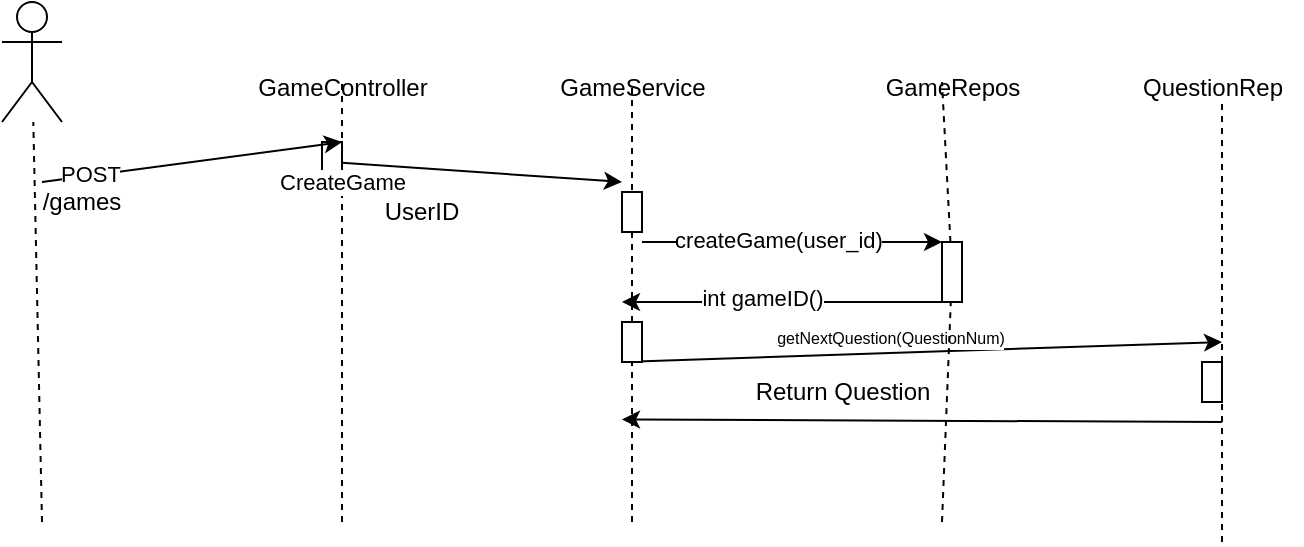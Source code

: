 <mxfile version="23.1.4" type="github">
  <diagram name="Page-1" id="13e1069c-82ec-6db2-03f1-153e76fe0fe0">
    <mxGraphModel dx="718" dy="423" grid="1" gridSize="10" guides="1" tooltips="1" connect="1" arrows="1" fold="1" page="1" pageScale="1" pageWidth="1100" pageHeight="850" background="none" math="0" shadow="0">
      <root>
        <mxCell id="0" />
        <mxCell id="1" parent="0" />
        <mxCell id="ofRMe7v-aQ1kN19TpjCG-16" value="" style="rounded=0;whiteSpace=wrap;html=1;" vertex="1" parent="1">
          <mxGeometry x="390" y="220" width="10" height="20" as="geometry" />
        </mxCell>
        <mxCell id="ofRMe7v-aQ1kN19TpjCG-1" value="" style="shape=umlActor;verticalLabelPosition=bottom;verticalAlign=top;html=1;outlineConnect=0;" vertex="1" parent="1">
          <mxGeometry x="230" y="150" width="30" height="60" as="geometry" />
        </mxCell>
        <mxCell id="ofRMe7v-aQ1kN19TpjCG-2" value="" style="endArrow=none;dashed=1;html=1;rounded=0;" edge="1" parent="1" target="ofRMe7v-aQ1kN19TpjCG-1">
          <mxGeometry width="50" height="50" relative="1" as="geometry">
            <mxPoint x="250" y="410" as="sourcePoint" />
            <mxPoint x="230" y="180" as="targetPoint" />
          </mxGeometry>
        </mxCell>
        <mxCell id="ofRMe7v-aQ1kN19TpjCG-3" value="" style="endArrow=classic;html=1;rounded=0;" edge="1" parent="1">
          <mxGeometry width="50" height="50" relative="1" as="geometry">
            <mxPoint x="250" y="240" as="sourcePoint" />
            <mxPoint x="400" y="220" as="targetPoint" />
          </mxGeometry>
        </mxCell>
        <mxCell id="ofRMe7v-aQ1kN19TpjCG-4" value="POST" style="edgeLabel;html=1;align=center;verticalAlign=middle;resizable=0;points=[];" vertex="1" connectable="0" parent="ofRMe7v-aQ1kN19TpjCG-3">
          <mxGeometry x="-0.677" y="1" relative="1" as="geometry">
            <mxPoint as="offset" />
          </mxGeometry>
        </mxCell>
        <mxCell id="ofRMe7v-aQ1kN19TpjCG-6" value="" style="endArrow=none;dashed=1;html=1;rounded=0;" edge="1" parent="1">
          <mxGeometry width="50" height="50" relative="1" as="geometry">
            <mxPoint x="400" y="410" as="sourcePoint" />
            <mxPoint x="400" y="190" as="targetPoint" />
          </mxGeometry>
        </mxCell>
        <mxCell id="ofRMe7v-aQ1kN19TpjCG-7" value="GameController" style="text;html=1;align=center;verticalAlign=middle;resizable=0;points=[];autosize=1;strokeColor=none;fillColor=none;" vertex="1" parent="1">
          <mxGeometry x="345" y="178" width="110" height="30" as="geometry" />
        </mxCell>
        <mxCell id="ofRMe7v-aQ1kN19TpjCG-8" value="/games" style="text;html=1;align=center;verticalAlign=middle;whiteSpace=wrap;rounded=0;" vertex="1" parent="1">
          <mxGeometry x="240" y="240" width="60" height="20" as="geometry" />
        </mxCell>
        <mxCell id="ofRMe7v-aQ1kN19TpjCG-9" value="" style="endArrow=none;dashed=1;html=1;rounded=0;" edge="1" parent="1" source="ofRMe7v-aQ1kN19TpjCG-35">
          <mxGeometry width="50" height="50" relative="1" as="geometry">
            <mxPoint x="545" y="410" as="sourcePoint" />
            <mxPoint x="545" y="190" as="targetPoint" />
          </mxGeometry>
        </mxCell>
        <mxCell id="ofRMe7v-aQ1kN19TpjCG-10" value="GameService" style="text;html=1;align=center;verticalAlign=middle;resizable=0;points=[];autosize=1;strokeColor=none;fillColor=none;" vertex="1" parent="1">
          <mxGeometry x="495" y="178" width="100" height="30" as="geometry" />
        </mxCell>
        <mxCell id="ofRMe7v-aQ1kN19TpjCG-11" value="" style="endArrow=classic;html=1;rounded=0;" edge="1" parent="1" source="ofRMe7v-aQ1kN19TpjCG-16">
          <mxGeometry width="50" height="50" relative="1" as="geometry">
            <mxPoint x="400" y="240" as="sourcePoint" />
            <mxPoint x="540" y="240" as="targetPoint" />
          </mxGeometry>
        </mxCell>
        <mxCell id="ofRMe7v-aQ1kN19TpjCG-13" value="UserID" style="text;html=1;align=center;verticalAlign=middle;whiteSpace=wrap;rounded=0;" vertex="1" parent="1">
          <mxGeometry x="410" y="240" width="60" height="30" as="geometry" />
        </mxCell>
        <mxCell id="ofRMe7v-aQ1kN19TpjCG-14" value="" style="endArrow=none;dashed=1;html=1;rounded=0;" edge="1" parent="1" source="ofRMe7v-aQ1kN19TpjCG-32">
          <mxGeometry width="50" height="50" relative="1" as="geometry">
            <mxPoint x="700" y="410" as="sourcePoint" />
            <mxPoint x="700" y="190" as="targetPoint" />
          </mxGeometry>
        </mxCell>
        <mxCell id="ofRMe7v-aQ1kN19TpjCG-15" value="GameRepos" style="text;html=1;align=center;verticalAlign=middle;resizable=0;points=[];autosize=1;strokeColor=none;fillColor=none;" vertex="1" parent="1">
          <mxGeometry x="660" y="178" width="90" height="30" as="geometry" />
        </mxCell>
        <mxCell id="ofRMe7v-aQ1kN19TpjCG-17" value="" style="endArrow=classic;html=1;rounded=0;" edge="1" parent="1" target="ofRMe7v-aQ1kN19TpjCG-16">
          <mxGeometry width="50" height="50" relative="1" as="geometry">
            <mxPoint x="400" y="240" as="sourcePoint" />
            <mxPoint x="540" y="240" as="targetPoint" />
          </mxGeometry>
        </mxCell>
        <mxCell id="ofRMe7v-aQ1kN19TpjCG-18" value="CreateGame" style="edgeLabel;html=1;align=center;verticalAlign=middle;resizable=0;points=[];" vertex="1" connectable="0" parent="ofRMe7v-aQ1kN19TpjCG-17">
          <mxGeometry x="-0.089" y="-1" relative="1" as="geometry">
            <mxPoint as="offset" />
          </mxGeometry>
        </mxCell>
        <mxCell id="ofRMe7v-aQ1kN19TpjCG-19" value="" style="endArrow=classic;html=1;rounded=0;" edge="1" parent="1">
          <mxGeometry width="50" height="50" relative="1" as="geometry">
            <mxPoint x="550" y="270" as="sourcePoint" />
            <mxPoint x="700" y="270" as="targetPoint" />
          </mxGeometry>
        </mxCell>
        <mxCell id="ofRMe7v-aQ1kN19TpjCG-20" value="createGame(user_id)" style="edgeLabel;html=1;align=center;verticalAlign=middle;resizable=0;points=[];" vertex="1" connectable="0" parent="ofRMe7v-aQ1kN19TpjCG-19">
          <mxGeometry x="-0.093" y="1" relative="1" as="geometry">
            <mxPoint as="offset" />
          </mxGeometry>
        </mxCell>
        <mxCell id="ofRMe7v-aQ1kN19TpjCG-22" value="" style="endArrow=classic;html=1;rounded=0;" edge="1" parent="1">
          <mxGeometry width="50" height="50" relative="1" as="geometry">
            <mxPoint x="700" y="300" as="sourcePoint" />
            <mxPoint x="540" y="300" as="targetPoint" />
          </mxGeometry>
        </mxCell>
        <mxCell id="ofRMe7v-aQ1kN19TpjCG-23" value="int gameID()" style="edgeLabel;html=1;align=center;verticalAlign=middle;resizable=0;points=[];" vertex="1" connectable="0" parent="ofRMe7v-aQ1kN19TpjCG-22">
          <mxGeometry x="0.126" y="-2" relative="1" as="geometry">
            <mxPoint as="offset" />
          </mxGeometry>
        </mxCell>
        <mxCell id="ofRMe7v-aQ1kN19TpjCG-24" value="" style="endArrow=none;dashed=1;html=1;rounded=0;" edge="1" parent="1">
          <mxGeometry width="50" height="50" relative="1" as="geometry">
            <mxPoint x="840" y="420" as="sourcePoint" />
            <mxPoint x="840" y="200" as="targetPoint" />
          </mxGeometry>
        </mxCell>
        <mxCell id="ofRMe7v-aQ1kN19TpjCG-25" value="QuestionRep" style="text;html=1;align=center;verticalAlign=middle;resizable=0;points=[];autosize=1;strokeColor=none;fillColor=none;" vertex="1" parent="1">
          <mxGeometry x="790" y="178" width="90" height="30" as="geometry" />
        </mxCell>
        <mxCell id="ofRMe7v-aQ1kN19TpjCG-26" value="" style="endArrow=classic;html=1;rounded=0;" edge="1" parent="1">
          <mxGeometry width="50" height="50" relative="1" as="geometry">
            <mxPoint x="540" y="330" as="sourcePoint" />
            <mxPoint x="840" y="320" as="targetPoint" />
          </mxGeometry>
        </mxCell>
        <mxCell id="ofRMe7v-aQ1kN19TpjCG-27" value="&lt;font style=&quot;font-size: 8px;&quot;&gt;getNextQuestion(QuestionNum)&lt;/font&gt;" style="edgeLabel;html=1;align=center;verticalAlign=middle;resizable=0;points=[];" vertex="1" connectable="0" parent="ofRMe7v-aQ1kN19TpjCG-26">
          <mxGeometry x="-0.249" y="2" relative="1" as="geometry">
            <mxPoint x="21" y="-8" as="offset" />
          </mxGeometry>
        </mxCell>
        <mxCell id="ofRMe7v-aQ1kN19TpjCG-28" value="" style="endArrow=classic;html=1;rounded=0;" edge="1" parent="1">
          <mxGeometry width="50" height="50" relative="1" as="geometry">
            <mxPoint x="840" y="360" as="sourcePoint" />
            <mxPoint x="540" y="358.72" as="targetPoint" />
          </mxGeometry>
        </mxCell>
        <mxCell id="ofRMe7v-aQ1kN19TpjCG-31" value="" style="rounded=0;whiteSpace=wrap;html=1;" vertex="1" parent="1">
          <mxGeometry x="540" y="245" width="10" height="20" as="geometry" />
        </mxCell>
        <mxCell id="ofRMe7v-aQ1kN19TpjCG-34" value="" style="endArrow=none;dashed=1;html=1;rounded=0;" edge="1" parent="1" target="ofRMe7v-aQ1kN19TpjCG-32">
          <mxGeometry width="50" height="50" relative="1" as="geometry">
            <mxPoint x="700" y="410" as="sourcePoint" />
            <mxPoint x="700" y="190" as="targetPoint" />
          </mxGeometry>
        </mxCell>
        <mxCell id="ofRMe7v-aQ1kN19TpjCG-32" value="" style="rounded=0;whiteSpace=wrap;html=1;" vertex="1" parent="1">
          <mxGeometry x="700" y="270" width="10" height="30" as="geometry" />
        </mxCell>
        <mxCell id="ofRMe7v-aQ1kN19TpjCG-36" value="" style="endArrow=none;dashed=1;html=1;rounded=0;" edge="1" parent="1" target="ofRMe7v-aQ1kN19TpjCG-35">
          <mxGeometry width="50" height="50" relative="1" as="geometry">
            <mxPoint x="545" y="410" as="sourcePoint" />
            <mxPoint x="545" y="190" as="targetPoint" />
          </mxGeometry>
        </mxCell>
        <mxCell id="ofRMe7v-aQ1kN19TpjCG-35" value="" style="rounded=0;whiteSpace=wrap;html=1;" vertex="1" parent="1">
          <mxGeometry x="540" y="310" width="10" height="20" as="geometry" />
        </mxCell>
        <mxCell id="ofRMe7v-aQ1kN19TpjCG-38" value="" style="rounded=0;whiteSpace=wrap;html=1;" vertex="1" parent="1">
          <mxGeometry x="830" y="330" width="10" height="20" as="geometry" />
        </mxCell>
        <mxCell id="ofRMe7v-aQ1kN19TpjCG-39" value="Return Question" style="text;html=1;align=center;verticalAlign=middle;resizable=0;points=[];autosize=1;strokeColor=none;fillColor=none;" vertex="1" parent="1">
          <mxGeometry x="595" y="330" width="110" height="30" as="geometry" />
        </mxCell>
      </root>
    </mxGraphModel>
  </diagram>
</mxfile>
